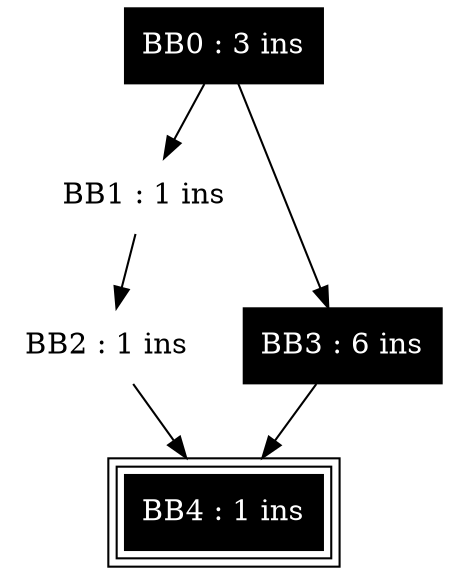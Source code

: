 digraph __cuda_sm20_sqrt_rn_f32 {
	BB0 [style=filled,fontcolor=gray100,shape=box,peripheries=1,color=gray0,label="BB0 : 3 ins"];
	BB1 [style=filled,fontcolor=gray0,shape=box,peripheries=1,color=gray100,label="BB1 : 1 ins"];
	BB2 [style=filled,fontcolor=gray0,shape=box,peripheries=1,color=gray100,label="BB2 : 1 ins"];
	BB3 [style=filled,fontcolor=gray100,shape=box,peripheries=1,color=gray0,label="BB3 : 6 ins"];
	BB4 [style=filled,fontcolor=gray100,shape=box,peripheries=3,color=gray0,label="BB4 : 1 ins"];
	BB0 -> BB3;
	BB0 -> BB1;
	BB1 -> BB2;
	BB2 -> BB4;
	BB3 -> BB4;
}
digraph _Z6kernelv {
	BB0 [style=filled,fontcolor=gray0,shape=box,peripheries=1,color=gray100,label="BB0 : 1 ins"];
	BB1 [style=filled,fontcolor=gray0,shape=box,peripheries=1,color=gray100,label="BB1 : 9 ins"];
	BB2 [style=filled,fontcolor=gray0,shape=box,peripheries=1,color=gray100,label="BB2 : 8 ins"];
	BB3 [style=filled,fontcolor=gray0,shape=box,peripheries=1,color=gray100,label="BB3 : 21 ins"];
	BB4 [style=filled,fontcolor=gray0,shape=box,peripheries=1,color=gray100,label="BB4 : 4 ins"];
	BB5 [style=filled,fontcolor=gray0,shape=box,peripheries=1,color=gray100,label="BB5 : 30 ins"];
	BB6 [style=filled,fontcolor=gray0,shape=box,peripheries=1,color=gray100,label="BB6 : 48 ins"];
	BB7 [style=filled,fontcolor=gray0,shape=box,peripheries=1,color=gray100,label="BB7 : 1 ins"];
	BB8 [style=filled,fontcolor=gray0,shape=box,peripheries=1,color=gray100,label="BB8 : 2 ins"];
	BB9 [style=filled,fontcolor=gray0,shape=box,peripheries=1,color=gray100,label="BB9 : 5 ins"];
	BB10 [style=filled,fontcolor=gray0,shape=box,peripheries=1,color=gray100,label="BB10 : 41 ins"];
	BB11 [style=filled,fontcolor=gray0,shape=box,peripheries=1,color=gray100,label="BB11 : 38 ins"];
	BB12 [style=filled,fontcolor=gray0,shape=box,peripheries=1,color=gray100,label="BB12 : 1 ins"];
	BB13 [style=filled,fontcolor=gray0,shape=box,peripheries=1,color=gray100,label="BB13 : 1 ins"];
	BB14 [style=filled,fontcolor=gray0,shape=box,peripheries=1,color=gray100,label="BB14 : 8 ins"];
	BB15 [style=filled,fontcolor=gray0,shape=box,peripheries=1,color=gray100,label="BB15 : 24 ins"];
	BB16 [style=filled,fontcolor=gray0,shape=box,peripheries=1,color=gray100,label="BB16 : 41 ins"];
	BB17 [style=filled,fontcolor=gray0,shape=box,peripheries=1,color=gray100,label="BB17 : 1 ins"];
	BB18 [style=filled,fontcolor=gray0,shape=box,peripheries=1,color=gray100,label="BB18 : 1 ins"];
	BB19 [style=filled,fontcolor=gray0,shape=box,peripheries=1,color=gray100,label="BB19 : 5 ins"];
	BB20 [style=filled,fontcolor=gray0,shape=box,peripheries=1,color=gray100,label="BB20 : 14 ins"];
	BB21 [style=filled,fontcolor=gray0,shape=box,peripheries=1,color=gray100,label="BB21 : 56 ins"];
	BB22 [style=filled,fontcolor=gray0,shape=box,peripheries=1,color=gray100,label="BB22 : 20 ins"];
	BB23 [style=filled,fontcolor=gray0,shape=box,peripheries=1,color=gray94,label="BB23 : 10 ins"];
	BB24 [style=filled,fontcolor=gray0,shape=box,peripheries=1,color=gray94,label="BB24 : 4 ins"];
	BB25 [style=filled,fontcolor=gray0,shape=box,peripheries=1,color=gray94,label="BB25 : 1 ins"];
	BB26 [style=filled,fontcolor=gray100,shape=box,peripheries=1,color=gray0,label="BB26 : 12 ins"];
	BB27 [style=filled,fontcolor=gray0,shape=box,peripheries=1,color=gray94,label="BB27 : 1 ins"];
	BB28 [style=filled,fontcolor=gray0,shape=box,peripheries=1,color=gray94,label="BB28 : 1 ins"];
	BB29 [style=filled,fontcolor=gray0,shape=box,peripheries=1,color=gray96,label="BB29 : 9 ins"];
	BB30 [style=filled,fontcolor=gray0,shape=box,peripheries=1,color=gray94,label="BB30 : 1 ins"];
	BB31 [style=filled,fontcolor=gray0,shape=box,peripheries=1,color=gray94,label="BB31 : 3 ins"];
	BB32 [style=filled,fontcolor=gray0,shape=box,peripheries=1,color=gray100,label="BB32 : 1 ins"];
	BB33 [style=filled,fontcolor=gray0,shape=box,peripheries=1,color=gray100,label="BB33 : 5 ins"];
	BB34 [style=filled,fontcolor=gray0,shape=box,peripheries=1,color=gray100,label="BB34 : 1 ins"];
	BB35 [style=filled,fontcolor=gray0,shape=box,peripheries=1,color=gray100,label="BB35 : 1 ins"];
	BB36 [style=filled,fontcolor=gray0,shape=box,peripheries=1,color=gray100,label="BB36 : 5 ins"];
	BB37 [style=filled,fontcolor=gray0,shape=box,peripheries=1,color=gray100,label="BB37 : 15 ins"];
	BB38 [style=filled,fontcolor=gray0,shape=box,peripheries=1,color=gray100,label="BB38 : 63 ins"];
	BB39 [style=filled,fontcolor=gray0,shape=box,peripheries=1,color=gray100,label="BB39 : 1 ins"];
	BB40 [style=filled,fontcolor=gray0,shape=box,peripheries=1,color=gray100,label="BB40 : 1 ins"];
	BB41 [style=filled,fontcolor=gray0,shape=box,peripheries=1,color=gray100,label="BB41 : 5 ins"];
	BB42 [style=filled,fontcolor=gray0,shape=box,peripheries=1,color=gray100,label="BB42 : 7 ins"];
	BB43 [style=filled,fontcolor=gray0,shape=box,peripheries=1,color=gray100,label="BB43 : 3 ins"];
	BB44 [style=filled,fontcolor=gray0,shape=box,peripheries=1,color=gray100,label="BB44 : 9 ins"];
	BB45 [style=filled,fontcolor=gray0,shape=box,peripheries=1,color=gray100,label="BB45 : 1 ins"];
	BB46 [style=filled,fontcolor=gray0,shape=box,peripheries=1,color=gray100,label="BB46 : 11 ins"];
	BB47 [style=filled,fontcolor=gray0,shape=box,peripheries=1,color=gray100,label="BB47 : 1 ins"];
	BB48 [style=filled,fontcolor=gray0,shape=box,peripheries=1,color=gray100,label="BB48 : 2 ins"];
	BB49 [style=filled,fontcolor=gray0,shape=box,peripheries=1,color=gray100,label="BB49 : 8 ins"];
	BB50 [style=filled,fontcolor=gray0,shape=box,peripheries=1,color=gray100,label="BB50 : 1 ins"];
	BB51 [style=filled,fontcolor=gray0,shape=box,peripheries=1,color=gray100,label="BB51 : 0 ins"];
	BB52 [style=filled,fontcolor=gray0,shape=box,peripheries=1,color=gray100,label="BB52 : 4 ins"];
	BB53 [style=filled,fontcolor=gray0,shape=box,peripheries=1,color=gray100,label="BB53 : 1 ins"];
	BB54 [style=filled,fontcolor=gray0,shape=box,peripheries=1,color=gray100,label="BB54 : 1 ins"];
	BB55 [style=filled,fontcolor=gray0,shape=box,peripheries=1,color=gray100,label="BB55 : 5 ins"];
	BB56 [style=filled,fontcolor=gray0,shape=box,peripheries=1,color=gray100,label="BB56 : 28 ins"];
	BB57 [style=filled,fontcolor=gray0,shape=box,peripheries=1,color=gray100,label="BB57 : 40 ins"];
	BB58 [style=filled,fontcolor=gray0,shape=box,peripheries=1,color=gray100,label="BB58 : 1 ins"];
	BB59 [style=filled,fontcolor=gray0,shape=box,peripheries=1,color=gray100,label="BB59 : 1 ins"];
	BB60 [style=filled,fontcolor=gray0,shape=box,peripheries=1,color=gray100,label="BB60 : 5 ins"];
	BB61 [style=filled,fontcolor=gray0,shape=box,peripheries=1,color=gray100,label="BB61 : 28 ins"];
	BB62 [style=filled,fontcolor=gray0,shape=box,peripheries=1,color=gray100,label="BB62 : 40 ins"];
	BB63 [style=filled,fontcolor=gray0,shape=box,peripheries=1,color=gray100,label="BB63 : 1 ins"];
	BB64 [style=filled,fontcolor=gray0,shape=box,peripheries=1,color=gray100,label="BB64 : 1 ins"];
	BB65 [style=filled,fontcolor=gray0,shape=box,peripheries=1,color=gray100,label="BB65 : 5 ins"];
	BB66 [style=filled,fontcolor=gray0,shape=box,peripheries=1,color=gray100,label="BB66 : 9 ins"];
	BB67 [style=filled,fontcolor=gray0,shape=box,peripheries=1,color=gray100,label="BB67 : 1 ins"];
	BB68 [style=filled,fontcolor=gray0,shape=box,peripheries=1,color=gray100,label="BB68 : 19 ins"];
	BB69 [style=filled,fontcolor=gray0,shape=box,peripheries=1,color=gray100,label="BB69 : 1 ins"];
	BB70 [style=filled,fontcolor=gray0,shape=box,peripheries=1,color=gray100,label="BB70 : 1 ins"];
	BB71 [style=filled,fontcolor=gray0,shape=box,peripheries=1,color=gray100,label="BB71 : 15 ins"];
	BB72 [style=filled,fontcolor=gray0,shape=box,peripheries=1,color=gray100,label="BB72 : 1 ins"];
	BB73 [style=filled,fontcolor=gray0,shape=box,peripheries=1,color=gray100,label="BB73 : 1 ins"];
	BB74 [style=filled,fontcolor=gray0,shape=box,peripheries=1,color=gray100,label="BB74 : 5 ins"];
	BB75 [style=filled,fontcolor=gray0,shape=box,peripheries=1,color=gray100,label="BB75 : 4 ins"];
	BB76 [style=filled,fontcolor=gray0,shape=box,peripheries=1,color=gray100,label="BB76 : 2 ins"];
	BB77 [style=filled,fontcolor=gray0,shape=box,peripheries=1,color=gray100,label="BB77 : 4 ins"];
	BB78 [style=filled,fontcolor=gray0,shape=box,peripheries=1,color=gray100,label="BB78 : 8 ins"];
	BB79 [style=filled,fontcolor=gray0,shape=box,peripheries=1,color=gray100,label="BB79 : 1 ins"];
	BB80 [style=filled,fontcolor=gray0,shape=box,peripheries=1,color=gray100,label="BB80 : 0 ins"];
	BB81 [style=filled,fontcolor=gray0,shape=box,peripheries=1,color=gray100,label="BB81 : 3 ins"];
	BB82 [style=filled,fontcolor=gray0,shape=box,peripheries=1,color=gray100,label="BB82 : 1 ins"];
	BB83 [style=filled,fontcolor=gray0,shape=box,peripheries=1,color=gray100,label="BB83 : 1 ins"];
	BB84 [style=filled,fontcolor=gray0,shape=box,peripheries=1,color=gray100,label="BB84 : 5 ins"];
	BB85 [style=filled,fontcolor=gray0,shape=box,peripheries=1,color=gray100,label="BB85 : 28 ins"];
	BB86 [style=filled,fontcolor=gray0,shape=box,peripheries=1,color=gray100,label="BB86 : 40 ins"];
	BB87 [style=filled,fontcolor=gray0,shape=box,peripheries=1,color=gray100,label="BB87 : 1 ins"];
	BB88 [style=filled,fontcolor=gray0,shape=box,peripheries=1,color=gray100,label="BB88 : 1 ins"];
	BB89 [style=filled,fontcolor=gray0,shape=box,peripheries=1,color=gray100,label="BB89 : 5 ins"];
	BB90 [style=filled,fontcolor=gray0,shape=box,peripheries=1,color=gray100,label="BB90 : 28 ins"];
	BB91 [style=filled,fontcolor=gray0,shape=box,peripheries=1,color=gray100,label="BB91 : 40 ins"];
	BB92 [style=filled,fontcolor=gray0,shape=box,peripheries=1,color=gray100,label="BB92 : 1 ins"];
	BB93 [style=filled,fontcolor=gray0,shape=box,peripheries=1,color=gray100,label="BB93 : 1 ins"];
	BB94 [style=filled,fontcolor=gray0,shape=box,peripheries=1,color=gray100,label="BB94 : 5 ins"];
	BB95 [style=filled,fontcolor=gray0,shape=box,peripheries=1,color=gray100,label="BB95 : 9 ins"];
	BB96 [style=filled,fontcolor=gray0,shape=box,peripheries=1,color=gray100,label="BB96 : 1 ins"];
	BB97 [style=filled,fontcolor=gray0,shape=box,peripheries=1,color=gray100,label="BB97 : 19 ins"];
	BB98 [style=filled,fontcolor=gray0,shape=box,peripheries=1,color=gray100,label="BB98 : 1 ins"];
	BB99 [style=filled,fontcolor=gray0,shape=box,peripheries=1,color=gray100,label="BB99 : 1 ins"];
	BB100 [style=filled,fontcolor=gray0,shape=box,peripheries=1,color=gray100,label="BB100 : 15 ins"];
	BB101 [style=filled,fontcolor=gray0,shape=box,peripheries=1,color=gray100,label="BB101 : 1 ins"];
	BB102 [style=filled,fontcolor=gray0,shape=box,peripheries=1,color=gray100,label="BB102 : 1 ins"];
	BB103 [style=filled,fontcolor=gray0,shape=box,peripheries=1,color=gray100,label="BB103 : 5 ins"];
	BB104 [style=filled,fontcolor=gray0,shape=box,peripheries=1,color=gray100,label="BB104 : 9 ins"];
	BB105 [style=filled,fontcolor=gray0,shape=box,peripheries=1,color=gray100,label="BB105 : 1 ins"];
	BB106 [style=filled,fontcolor=gray0,shape=box,peripheries=1,color=gray100,label="BB106 : 17 ins"];
	BB107 [style=filled,fontcolor=gray0,shape=box,peripheries=1,color=gray100,label="BB107 : 1 ins"];
	BB108 [style=filled,fontcolor=gray0,shape=box,peripheries=1,color=gray100,label="BB108 : 1 ins"];
	BB109 [style=filled,fontcolor=gray0,shape=box,peripheries=1,color=gray100,label="BB109 : 14 ins"];
	BB110 [style=filled,fontcolor=gray0,shape=box,peripheries=1,color=gray100,label="BB110 : 1 ins"];
	BB111 [style=filled,fontcolor=gray0,shape=box,peripheries=1,color=gray100,label="BB111 : 1 ins"];
	BB112 [style=filled,fontcolor=gray0,shape=box,peripheries=1,color=gray100,label="BB112 : 5 ins"];
	BB113 [style=filled,fontcolor=gray0,shape=box,peripheries=1,color=gray100,label="BB113 : 15 ins"];
	BB114 [style=filled,fontcolor=gray0,shape=box,peripheries=1,color=gray100,label="BB114 : 63 ins"];
	BB115 [style=filled,fontcolor=gray0,shape=box,peripheries=1,color=gray100,label="BB115 : 1 ins"];
	BB116 [style=filled,fontcolor=gray0,shape=box,peripheries=1,color=gray100,label="BB116 : 1 ins"];
	BB117 [style=filled,fontcolor=gray0,shape=box,peripheries=1,color=gray100,label="BB117 : 5 ins"];
	BB118 [style=filled,fontcolor=gray0,shape=box,peripheries=1,color=gray100,label="BB118 : 7 ins"];
	BB119 [style=filled,fontcolor=gray0,shape=box,peripheries=1,color=gray100,label="BB119 : 3 ins"];
	BB120 [style=filled,fontcolor=gray0,shape=box,peripheries=1,color=gray100,label="BB120 : 9 ins"];
	BB121 [style=filled,fontcolor=gray0,shape=box,peripheries=1,color=gray100,label="BB121 : 1 ins"];
	BB122 [style=filled,fontcolor=gray0,shape=box,peripheries=1,color=gray100,label="BB122 : 11 ins"];
	BB123 [style=filled,fontcolor=gray0,shape=box,peripheries=1,color=gray100,label="BB123 : 1 ins"];
	BB124 [style=filled,fontcolor=gray0,shape=box,peripheries=1,color=gray100,label="BB124 : 2 ins"];
	BB125 [style=filled,fontcolor=gray0,shape=box,peripheries=1,color=gray100,label="BB125 : 8 ins"];
	BB126 [style=filled,fontcolor=gray0,shape=box,peripheries=1,color=gray100,label="BB126 : 1 ins"];
	BB127 [style=filled,fontcolor=gray0,shape=box,peripheries=1,color=gray100,label="BB127 : 0 ins"];
	BB128 [style=filled,fontcolor=gray0,shape=box,peripheries=1,color=gray100,label="BB128 : 4 ins"];
	BB129 [style=filled,fontcolor=gray0,shape=box,peripheries=1,color=gray100,label="BB129 : 1 ins"];
	BB130 [style=filled,fontcolor=gray0,shape=box,peripheries=1,color=gray100,label="BB130 : 1 ins"];
	BB131 [style=filled,fontcolor=gray0,shape=box,peripheries=1,color=gray100,label="BB131 : 5 ins"];
	BB132 [style=filled,fontcolor=gray0,shape=box,peripheries=1,color=gray100,label="BB132 : 28 ins"];
	BB133 [style=filled,fontcolor=gray0,shape=box,peripheries=1,color=gray100,label="BB133 : 40 ins"];
	BB134 [style=filled,fontcolor=gray0,shape=box,peripheries=1,color=gray100,label="BB134 : 1 ins"];
	BB135 [style=filled,fontcolor=gray0,shape=box,peripheries=1,color=gray100,label="BB135 : 1 ins"];
	BB136 [style=filled,fontcolor=gray0,shape=box,peripheries=1,color=gray100,label="BB136 : 5 ins"];
	BB137 [style=filled,fontcolor=gray0,shape=box,peripheries=1,color=gray100,label="BB137 : 28 ins"];
	BB138 [style=filled,fontcolor=gray0,shape=box,peripheries=1,color=gray100,label="BB138 : 40 ins"];
	BB139 [style=filled,fontcolor=gray0,shape=box,peripheries=1,color=gray100,label="BB139 : 1 ins"];
	BB140 [style=filled,fontcolor=gray0,shape=box,peripheries=1,color=gray100,label="BB140 : 1 ins"];
	BB141 [style=filled,fontcolor=gray0,shape=box,peripheries=1,color=gray100,label="BB141 : 5 ins"];
	BB142 [style=filled,fontcolor=gray0,shape=box,peripheries=1,color=gray100,label="BB142 : 9 ins"];
	BB143 [style=filled,fontcolor=gray0,shape=box,peripheries=1,color=gray100,label="BB143 : 1 ins"];
	BB144 [style=filled,fontcolor=gray0,shape=box,peripheries=1,color=gray100,label="BB144 : 19 ins"];
	BB145 [style=filled,fontcolor=gray0,shape=box,peripheries=1,color=gray100,label="BB145 : 1 ins"];
	BB146 [style=filled,fontcolor=gray0,shape=box,peripheries=1,color=gray100,label="BB146 : 1 ins"];
	BB147 [style=filled,fontcolor=gray0,shape=box,peripheries=1,color=gray100,label="BB147 : 15 ins"];
	BB148 [style=filled,fontcolor=gray0,shape=box,peripheries=1,color=gray100,label="BB148 : 1 ins"];
	BB149 [style=filled,fontcolor=gray0,shape=box,peripheries=1,color=gray100,label="BB149 : 4 ins"];
	BB150 [style=filled,fontcolor=gray0,shape=box,peripheries=1,color=gray100,label="BB150 : 2 ins"];
	BB151 [style=filled,fontcolor=gray0,shape=box,peripheries=1,color=gray100,label="BB151 : 2 ins"];
	BB152 [style=filled,fontcolor=gray0,shape=box,peripheries=1,color=gray100,label="BB152 : 4 ins"];
	BB153 [style=filled,fontcolor=gray0,shape=box,peripheries=1,color=gray100,label="BB153 : 8 ins"];
	BB154 [style=filled,fontcolor=gray0,shape=box,peripheries=1,color=gray100,label="BB154 : 1 ins"];
	BB155 [style=filled,fontcolor=gray0,shape=box,peripheries=1,color=gray100,label="BB155 : 0 ins"];
	BB156 [style=filled,fontcolor=gray0,shape=box,peripheries=1,color=gray100,label="BB156 : 3 ins"];
	BB157 [style=filled,fontcolor=gray0,shape=box,peripheries=1,color=gray100,label="BB157 : 1 ins"];
	BB158 [style=filled,fontcolor=gray0,shape=box,peripheries=1,color=gray100,label="BB158 : 1 ins"];
	BB159 [style=filled,fontcolor=gray0,shape=box,peripheries=1,color=gray100,label="BB159 : 5 ins"];
	BB160 [style=filled,fontcolor=gray0,shape=box,peripheries=1,color=gray100,label="BB160 : 28 ins"];
	BB161 [style=filled,fontcolor=gray0,shape=box,peripheries=1,color=gray100,label="BB161 : 40 ins"];
	BB162 [style=filled,fontcolor=gray0,shape=box,peripheries=1,color=gray100,label="BB162 : 1 ins"];
	BB163 [style=filled,fontcolor=gray0,shape=box,peripheries=1,color=gray100,label="BB163 : 1 ins"];
	BB164 [style=filled,fontcolor=gray0,shape=box,peripheries=1,color=gray100,label="BB164 : 5 ins"];
	BB165 [style=filled,fontcolor=gray0,shape=box,peripheries=1,color=gray100,label="BB165 : 28 ins"];
	BB166 [style=filled,fontcolor=gray0,shape=box,peripheries=1,color=gray100,label="BB166 : 40 ins"];
	BB167 [style=filled,fontcolor=gray0,shape=box,peripheries=1,color=gray100,label="BB167 : 1 ins"];
	BB168 [style=filled,fontcolor=gray0,shape=box,peripheries=1,color=gray100,label="BB168 : 1 ins"];
	BB169 [style=filled,fontcolor=gray0,shape=box,peripheries=1,color=gray100,label="BB169 : 5 ins"];
	BB170 [style=filled,fontcolor=gray0,shape=box,peripheries=1,color=gray100,label="BB170 : 9 ins"];
	BB171 [style=filled,fontcolor=gray0,shape=box,peripheries=1,color=gray100,label="BB171 : 1 ins"];
	BB172 [style=filled,fontcolor=gray0,shape=box,peripheries=1,color=gray100,label="BB172 : 19 ins"];
	BB173 [style=filled,fontcolor=gray0,shape=box,peripheries=1,color=gray100,label="BB173 : 1 ins"];
	BB174 [style=filled,fontcolor=gray0,shape=box,peripheries=1,color=gray100,label="BB174 : 1 ins"];
	BB175 [style=filled,fontcolor=gray0,shape=box,peripheries=1,color=gray100,label="BB175 : 15 ins"];
	BB176 [style=filled,fontcolor=gray0,shape=box,peripheries=1,color=gray100,label="BB176 : 1 ins"];
	BB177 [style=filled,fontcolor=gray0,shape=box,peripheries=1,color=gray100,label="BB177 : 1 ins"];
	BB178 [style=filled,fontcolor=gray0,shape=box,peripheries=1,color=gray100,label="BB178 : 5 ins"];
	BB179 [style=filled,fontcolor=gray0,shape=box,peripheries=1,color=gray100,label="BB179 : 8 ins"];
	BB180 [style=filled,fontcolor=gray0,shape=box,peripheries=1,color=gray100,label="BB180 : 7 ins"];
	BB181 [style=filled,fontcolor=gray0,shape=box,peripheries=1,color=gray100,label="BB181 : 1 ins"];
	BB182 [style=filled,fontcolor=gray0,shape=box,peripheries=1,color=gray100,label="BB182 : 3 ins"];
	BB183 [style=filled,fontcolor=gray0,shape=box,peripheries=1,color=gray100,label="BB183 : 1 ins"];
	BB184 [style=filled,fontcolor=gray0,shape=box,peripheries=1,color=gray100,label="BB184 : 8 ins"];
	BB185 [style=filled,fontcolor=gray0,shape=box,peripheries=1,color=gray100,label="BB185 : 1 ins"];
	BB186 [style=filled,fontcolor=gray0,shape=box,peripheries=1,color=gray100,label="BB186 : 1 ins"];
	BB187 [style=filled,fontcolor=gray0,shape=box,peripheries=1,color=gray100,label="BB187 : 5 ins"];
	BB188 [style=filled,fontcolor=gray0,shape=box,peripheries=1,color=gray100,label="BB188 : 14 ins"];
	BB189 [style=filled,fontcolor=gray0,shape=box,peripheries=1,color=gray100,label="BB189 : 1 ins"];
	BB190 [style=filled,fontcolor=gray0,shape=box,peripheries=1,color=gray100,label="BB190 : 13 ins"];
	BB191 [style=filled,fontcolor=gray0,shape=box,peripheries=1,color=gray100,label="BB191 : 1 ins"];
	BB192 [style=filled,fontcolor=gray0,shape=box,peripheries=1,color=gray100,label="BB192 : 1 ins"];
	BB193 [style=filled,fontcolor=gray0,shape=box,peripheries=1,color=gray100,label="BB193 : 10 ins"];
	BB194 [style=filled,fontcolor=gray0,shape=box,peripheries=1,color=gray100,label="BB194 : 1 ins"];
	BB195 [style=filled,fontcolor=gray0,shape=box,peripheries=1,color=gray100,label="BB195 : 1 ins"];
	BB196 [style=filled,fontcolor=gray0,shape=box,peripheries=1,color=gray100,label="BB196 : 5 ins"];
	BB197 [style=filled,fontcolor=gray0,shape=box,peripheries=1,color=gray100,label="BB197 : 8 ins"];
	BB198 [style=filled,fontcolor=gray0,shape=box,peripheries=1,color=gray100,label="BB198 : 8 ins"];
	BB199 [style=filled,fontcolor=gray0,shape=box,peripheries=1,color=gray100,label="BB199 : 2 ins"];
	BB200 [style=filled,fontcolor=gray0,shape=box,peripheries=1,color=gray100,label="BB200 : 1 ins"];
	BB201 [style=filled,fontcolor=gray0,shape=box,peripheries=1,color=gray100,label="BB201 : 14 ins"];
	BB202 [style=filled,fontcolor=gray0,shape=box,peripheries=1,color=gray100,label="BB202 : 2 ins"];
	BB203 [style=filled,fontcolor=gray0,shape=box,peripheries=1,color=gray100,label="BB203 : 8 ins"];
	BB204 [style=filled,fontcolor=gray0,shape=box,peripheries=1,color=gray100,label="BB204 : 7 ins"];
	BB205 [style=filled,fontcolor=gray0,shape=box,peripheries=1,color=gray100,label="BB205 : 1 ins"];
	BB206 [style=filled,fontcolor=gray0,shape=box,peripheries=1,color=gray100,label="BB206 : 2 ins"];
	BB207 [style=filled,fontcolor=gray0,shape=box,peripheries=1,color=gray100,label="BB207 : 5 ins"];
	BB208 [style=filled,fontcolor=gray0,shape=box,peripheries=1,color=gray100,label="BB208 : 4 ins"];
	BB209 [style=filled,fontcolor=gray0,shape=box,peripheries=1,color=gray100,label="BB209 : 5 ins"];
	BB210 [style=filled,fontcolor=gray0,shape=box,peripheries=1,color=gray100,label="BB210 : 2 ins"];
	BB211 [style=filled,fontcolor=gray0,shape=box,peripheries=1,color=gray100,label="BB211 : 1 ins"];
	BB212 [style=filled,fontcolor=gray0,shape=box,peripheries=1,color=gray100,label="BB212 : 27 ins"];
	BB213 [style=filled,fontcolor=gray0,shape=box,peripheries=1,color=gray100,label="BB213 : 2 ins"];
	BB214 [style=filled,fontcolor=gray0,shape=box,peripheries=1,color=gray100,label="BB214 : 9 ins"];
	BB215 [style=filled,fontcolor=gray0,shape=box,peripheries=1,color=gray100,label="BB215 : 6 ins"];
	BB216 [style=filled,fontcolor=gray0,shape=box,peripheries=1,color=gray100,label="BB216 : 1 ins"];
	BB217 [style=filled,fontcolor=gray0,shape=box,peripheries=1,color=gray100,label="BB217 : 1 ins"];
	BB218 [style=filled,fontcolor=gray0,shape=box,peripheries=1,color=gray100,label="BB218 : 4 ins"];
	BB219 [style=filled,fontcolor=gray0,shape=box,peripheries=1,color=gray100,label="BB219 : 2 ins"];
	BB220 [style=filled,fontcolor=gray0,shape=box,peripheries=1,color=gray100,label="BB220 : 9 ins"];
	BB221 [style=filled,fontcolor=gray0,shape=box,peripheries=1,color=gray100,label="BB221 : 2 ins"];
	BB222 [style=filled,fontcolor=gray0,shape=box,peripheries=1,color=gray100,label="BB222 : 1 ins"];
	BB223 [style=filled,fontcolor=gray0,shape=box,peripheries=1,color=gray100,label="BB223 : 12 ins"];
	BB224 [style=filled,fontcolor=gray0,shape=box,peripheries=1,color=gray100,label="BB224 : 2 ins"];
	BB225 [style=filled,fontcolor=gray0,shape=box,peripheries=1,color=gray100,label="BB225 : 6 ins"];
	BB226 [style=filled,fontcolor=gray0,shape=box,peripheries=1,color=gray100,label="BB226 : 2 ins"];
	BB227 [style=filled,fontcolor=gray0,shape=box,peripheries=1,color=gray100,label="BB227 : 9 ins"];
	BB228 [style=filled,fontcolor=gray0,shape=box,peripheries=1,color=gray100,label="BB228 : 2 ins"];
	BB229 [style=filled,fontcolor=gray0,shape=box,peripheries=1,color=gray100,label="BB229 : 1 ins"];
	BB230 [style=filled,fontcolor=gray0,shape=box,peripheries=1,color=gray100,label="BB230 : 12 ins"];
	BB231 [style=filled,fontcolor=gray0,shape=box,peripheries=1,color=gray100,label="BB231 : 2 ins"];
	BB232 [style=filled,fontcolor=gray0,shape=box,peripheries=1,color=gray100,label="BB232 : 6 ins"];
	BB233 [style=filled,fontcolor=gray0,shape=box,peripheries=1,color=gray100,label="BB233 : 2 ins"];
	BB234 [style=filled,fontcolor=gray0,shape=box,peripheries=1,color=gray100,label="BB234 : 1 ins"];
	BB235 [style=filled,fontcolor=gray0,shape=box,peripheries=1,color=gray100,label="BB235 : 3 ins"];
	BB236 [style=filled,fontcolor=gray0,shape=box,peripheries=1,color=gray100,label="BB236 : 6 ins"];
	BB237 [style=filled,fontcolor=gray0,shape=box,peripheries=1,color=gray100,label="BB237 : 1 ins"];
	BB238 [style=filled,fontcolor=gray0,shape=box,peripheries=1,color=gray100,label="BB238 : 4 ins"];
	BB239 [style=filled,fontcolor=gray0,shape=box,peripheries=1,color=gray100,label="BB239 : 1 ins"];
	BB240 [style=filled,fontcolor=gray0,shape=box,peripheries=1,color=gray100,label="BB240 : 1 ins"];
	BB241 [style=filled,fontcolor=gray0,shape=box,peripheries=1,color=gray100,label="BB241 : 1 ins"];
	BB242 [style=filled,fontcolor=gray0,shape=box,peripheries=1,color=gray100,label="BB242 : 3 ins"];
	BB243 [style=filled,fontcolor=gray0,shape=box,peripheries=1,color=gray100,label="BB243 : 1 ins"];
	BB244 [style=filled,fontcolor=gray0,shape=box,peripheries=1,color=gray100,label="BB244 : 3 ins"];
	BB245 [style=filled,fontcolor=gray0,shape=box,peripheries=1,color=gray100,label="BB245 : 1 ins"];
	BB246 [style=filled,fontcolor=gray0,shape=box,peripheries=1,color=gray100,label="BB246 : 5 ins"];
	BB247 [style=filled,fontcolor=gray0,shape=box,peripheries=1,color=gray100,label="BB247 : 10 ins"];
	BB248 [style=filled,fontcolor=gray0,shape=box,peripheries=1,color=gray100,label="BB248 : 1 ins"];
	BB249 [style=filled,fontcolor=gray0,shape=box,peripheries=1,color=gray100,label="BB249 : 11 ins"];
	BB250 [style=filled,fontcolor=gray0,shape=box,peripheries=1,color=gray100,label="BB250 : 1 ins"];
	BB251 [style=filled,fontcolor=gray0,shape=box,peripheries=1,color=gray100,label="BB251 : 1 ins"];
	BB252 [style=filled,fontcolor=gray0,shape=box,peripheries=1,color=gray100,label="BB252 : 8 ins"];
	BB253 [style=filled,fontcolor=gray0,shape=box,peripheries=1,color=gray100,label="BB253 : 1 ins"];
	BB254 [style=filled,fontcolor=gray0,shape=box,peripheries=1,color=gray100,label="BB254 : 1 ins"];
	BB255 [style=filled,fontcolor=gray0,shape=box,peripheries=1,color=gray100,label="BB255 : 5 ins"];
	BB256 [style=filled,fontcolor=gray0,shape=box,peripheries=1,color=gray100,label="BB256 : 10 ins"];
	BB257 [style=filled,fontcolor=gray0,shape=box,peripheries=1,color=gray100,label="BB257 : 7 ins"];
	BB258 [style=filled,fontcolor=gray0,shape=box,peripheries=1,color=gray100,label="BB258 : 1 ins"];
	BB259 [style=filled,fontcolor=gray0,shape=box,peripheries=1,color=gray100,label="BB259 : 10 ins"];
	BB260 [style=filled,fontcolor=gray0,shape=box,peripheries=1,color=gray100,label="BB260 : 1 ins"];
	BB261 [style=filled,fontcolor=gray0,shape=box,peripheries=1,color=gray100,label="BB261 : 1 ins"];
	BB262 [style=filled,fontcolor=gray0,shape=box,peripheries=1,color=gray100,label="BB262 : 5 ins"];
	BB263 [style=filled,fontcolor=gray0,shape=box,peripheries=1,color=gray100,label="BB263 : 5 ins"];
	BB264 [style=filled,fontcolor=gray0,shape=box,peripheries=1,color=gray100,label="BB264 : 6 ins"];
	BB265 [style=filled,fontcolor=gray0,shape=box,peripheries=1,color=gray100,label="BB265 : 1 ins"];
	BB266 [style=filled,fontcolor=gray0,shape=box,peripheries=1,color=gray100,label="BB266 : 8 ins"];
	BB267 [style=filled,fontcolor=gray0,shape=box,peripheries=1,color=gray100,label="BB267 : 1 ins"];
	BB268 [style=filled,fontcolor=gray0,shape=box,peripheries=1,color=gray100,label="BB268 : 1 ins"];
	BB269 [style=filled,fontcolor=gray0,shape=box,peripheries=1,color=gray100,label="BB269 : 11 ins"];
	BB270 [style=filled,fontcolor=gray0,shape=box,peripheries=1,color=gray100,label="BB270 : 25 ins"];
	BB271 [style=filled,fontcolor=gray0,shape=box,peripheries=1,color=gray100,label="BB271 : 5 ins"];
	BB272 [style=filled,fontcolor=gray0,shape=box,peripheries=1,color=gray100,label="BB272 : 14 ins"];
	BB273 [style=filled,fontcolor=gray0,shape=box,peripheries=1,color=gray100,label="BB273 : 1 ins"];
	BB274 [style=filled,fontcolor=gray0,shape=box,peripheries=1,color=gray100,label="BB274 : 17 ins"];
	BB275 [style=filled,fontcolor=gray0,shape=box,peripheries=1,color=gray100,label="BB275 : 1 ins"];
	BB276 [style=filled,fontcolor=gray0,shape=box,peripheries=1,color=gray100,label="BB276 : 1 ins"];
	BB277 [style=filled,fontcolor=gray0,shape=box,peripheries=1,color=gray100,label="BB277 : 8 ins"];
	BB278 [style=filled,fontcolor=gray0,shape=box,peripheries=1,color=gray100,label="BB278 : 1 ins"];
	BB279 [style=filled,fontcolor=gray0,shape=box,peripheries=1,color=gray100,label="BB279 : 1 ins"];
	BB280 [style=filled,fontcolor=gray0,shape=box,peripheries=1,color=gray100,label="BB280 : 5 ins"];
	BB281 [style=filled,fontcolor=gray0,shape=box,peripheries=1,color=gray100,label="BB281 : 22 ins"];
	BB282 [style=filled,fontcolor=gray0,shape=box,peripheries=1,color=gray100,label="BB282 : 46 ins"];
	BB283 [style=filled,fontcolor=gray0,shape=box,peripheries=1,color=gray100,label="BB283 : 16 ins"];
	BB284 [style=filled,fontcolor=gray0,shape=box,peripheries=1,color=gray98,label="BB284 : 7 ins"];
	BB285 [style=filled,fontcolor=gray0,shape=box,peripheries=1,color=gray98,label="BB285 : 4 ins"];
	BB286 [style=filled,fontcolor=gray0,shape=box,peripheries=1,color=gray98,label="BB286 : 1 ins"];
	BB287 [style=filled,fontcolor=gray0,shape=box,peripheries=1,color=gray96,label="BB287 : 13 ins"];
	BB288 [style=filled,fontcolor=gray0,shape=box,peripheries=1,color=gray98,label="BB288 : 1 ins"];
	BB289 [style=filled,fontcolor=gray0,shape=box,peripheries=1,color=gray98,label="BB289 : 1 ins"];
	BB290 [style=filled,fontcolor=gray0,shape=box,peripheries=1,color=gray96,label="BB290 : 7 ins"];
	BB291 [style=filled,fontcolor=gray0,shape=box,peripheries=1,color=gray98,label="BB291 : 1 ins"];
	BB292 [style=filled,fontcolor=gray0,shape=box,peripheries=1,color=gray98,label="BB292 : 3 ins"];
	BB293 [style=filled,fontcolor=gray0,shape=box,peripheries=1,color=gray100,label="BB293 : 1 ins"];
	BB294 [style=filled,fontcolor=gray0,shape=box,peripheries=1,color=gray100,label="BB294 : 9 ins"];
	BB295 [style=filled,fontcolor=gray0,shape=box,peripheries=1,color=gray100,label="BB295 : 1 ins"];
	BB296 [style=filled,fontcolor=gray0,shape=box,peripheries=1,color=gray100,label="BB296 : 1 ins"];
	BB297 [style=filled,fontcolor=gray0,shape=box,peripheries=1,color=gray100,label="BB297 : 5 ins"];
	BB298 [style=filled,fontcolor=gray0,shape=box,peripheries=1,color=gray100,label="BB298 : 9 ins"];
	BB299 [style=filled,fontcolor=gray0,shape=box,peripheries=1,color=gray100,label="BB299 : 6 ins"];
	BB300 [style=filled,fontcolor=gray0,shape=box,peripheries=1,color=gray100,label="BB300 : 2 ins"];
	BB301 [style=filled,fontcolor=gray0,shape=box,peripheries=1,color=gray100,label="BB301 : 1 ins"];
	BB302 [style=filled,fontcolor=gray0,shape=box,peripheries=1,color=gray100,label="BB302 : 27 ins"];
	BB303 [style=filled,fontcolor=gray0,shape=box,peripheries=1,color=gray100,label="BB303 : 2 ins"];
	BB304 [style=filled,fontcolor=gray0,shape=box,peripheries=1,color=gray100,label="BB304 : 11 ins"];
	BB305 [style=filled,fontcolor=gray0,shape=box,peripheries=1,color=gray100,label="BB305 : 10 ins"];
	BB306 [style=filled,fontcolor=gray0,shape=box,peripheries=1,color=gray100,label="BB306 : 1 ins"];
	BB307 [style=filled,fontcolor=gray0,shape=box,peripheries=1,color=gray100,label="BB307 : 1 ins"];
	BB308 [style=filled,fontcolor=gray0,shape=box,peripheries=1,color=gray100,label="BB308 : 3 ins"];
	BB309 [style=filled,fontcolor=gray0,shape=box,peripheries=1,color=gray100,label="BB309 : 13 ins"];
	BB310 [style=filled,fontcolor=gray0,shape=box,peripheries=1,color=gray100,label="BB310 : 10 ins"];
	BB311 [style=filled,fontcolor=gray0,shape=box,peripheries=1,color=gray100,label="BB311 : 76 ins"];
	BB312 [style=filled,fontcolor=gray0,shape=box,peripheries=1,color=gray100,label="BB312 : 1 ins"];
	BB313 [style=filled,fontcolor=gray0,shape=box,peripheries=1,color=gray100,label="BB313 : 2 ins"];
	BB314 [style=filled,fontcolor=gray0,shape=box,peripheries=3,color=gray100,label="BB314 : 7 ins"];
	BB315 [style=filled,fontcolor=gray0,shape=box,peripheries=3,color=gray100,label="BB315 : 23 ins"];
	BB316 [style=filled,fontcolor=gray0,shape=box,peripheries=1,color=gray100,label="BB316 : 29 ins"];
	BB317 [style=filled,fontcolor=gray0,shape=box,peripheries=1,color=gray100,label="BB317 : 3 ins"];
	BB318 [style=filled,fontcolor=gray0,shape=box,peripheries=1,color=gray100,label="BB318 : 45 ins"];
	BB319 [style=filled,fontcolor=gray0,shape=box,peripheries=3,color=gray100,label="BB319 : 1 ins"];
	BB0 -> BB1;
	BB1 -> BB7;
	BB1 -> BB2;
	BB2 -> BB4;
	BB2 -> BB3;
	BB3 -> BB4;
	BB4 -> BB7;
	BB4 -> BB5;
	BB5 -> BB6;
	BB6 -> BB6;
	BB6 -> BB7;
	BB7 -> BB8;
	BB8 -> BB314;
	BB8 -> BB9;
	BB9 -> BB12;
	BB9 -> BB10;
	BB10 -> BB11;
	BB11 -> BB11;
	BB11 -> BB12;
	BB12 -> BB13;
	BB13 -> BB14;
	BB14 -> BB17;
	BB14 -> BB15;
	BB15 -> BB16;
	BB16 -> BB16;
	BB16 -> BB17;
	BB17 -> BB18;
	BB18 -> BB19;
	BB19 -> BB34;
	BB19 -> BB20;
	BB20 -> BB21;
	BB21 -> BB32;
	BB21 -> BB22;
	BB22 -> BB23;
	BB23 -> BB30;
	BB23 -> BB24;
	BB24 -> BB27;
	BB24 -> BB25;
	BB25 -> BB26;
	BB26 -> BB26;
	BB26 -> BB27;
	BB27 -> BB28;
	BB28 -> BB30;
	BB28 -> BB29;
	BB29 -> BB29;
	BB29 -> BB30;
	BB30 -> BB31;
	BB31 -> BB23;
	BB31 -> BB32;
	BB32 -> BB33;
	BB33 -> BB21;
	BB33 -> BB34;
	BB34 -> BB35;
	BB35 -> BB36;
	BB36 -> BB39;
	BB36 -> BB37;
	BB37 -> BB38;
	BB38 -> BB38;
	BB38 -> BB39;
	BB39 -> BB40;
	BB40 -> BB41;
	BB41 -> BB53;
	BB41 -> BB42;
	BB42 -> BB43;
	BB43 -> BB52;
	BB43 -> BB44;
	BB44 -> BB47;
	BB44 -> BB45;
	BB45 -> BB46;
	BB46 -> BB46;
	BB46 -> BB47;
	BB47 -> BB48;
	BB48 -> BB50;
	BB48 -> BB49;
	BB49 -> BB49;
	BB49 -> BB50;
	BB50 -> BB52;
	BB51 -> BB52;
	BB52 -> BB43;
	BB52 -> BB53;
	BB53 -> BB54;
	BB54 -> BB55;
	BB55 -> BB58;
	BB55 -> BB56;
	BB56 -> BB57;
	BB57 -> BB57;
	BB57 -> BB58;
	BB58 -> BB59;
	BB59 -> BB60;
	BB60 -> BB63;
	BB60 -> BB61;
	BB61 -> BB62;
	BB62 -> BB62;
	BB62 -> BB63;
	BB63 -> BB64;
	BB64 -> BB65;
	BB65 -> BB72;
	BB65 -> BB66;
	BB66 -> BB69;
	BB66 -> BB67;
	BB67 -> BB68;
	BB68 -> BB68;
	BB68 -> BB69;
	BB69 -> BB70;
	BB70 -> BB72;
	BB70 -> BB71;
	BB71 -> BB71;
	BB71 -> BB72;
	BB72 -> BB73;
	BB73 -> BB74;
	BB74 -> BB82;
	BB74 -> BB75;
	BB75 -> BB76;
	BB76 -> BB81;
	BB76 -> BB77;
	BB77 -> BB78;
	BB78 -> BB78;
	BB78 -> BB79;
	BB79 -> BB81;
	BB80 -> BB81;
	BB81 -> BB76;
	BB81 -> BB82;
	BB82 -> BB83;
	BB83 -> BB84;
	BB84 -> BB87;
	BB84 -> BB85;
	BB85 -> BB86;
	BB86 -> BB86;
	BB86 -> BB87;
	BB87 -> BB88;
	BB88 -> BB89;
	BB89 -> BB92;
	BB89 -> BB90;
	BB90 -> BB91;
	BB91 -> BB91;
	BB91 -> BB92;
	BB92 -> BB93;
	BB93 -> BB94;
	BB94 -> BB101;
	BB94 -> BB95;
	BB95 -> BB98;
	BB95 -> BB96;
	BB96 -> BB97;
	BB97 -> BB97;
	BB97 -> BB98;
	BB98 -> BB99;
	BB99 -> BB101;
	BB99 -> BB100;
	BB100 -> BB100;
	BB100 -> BB101;
	BB101 -> BB102;
	BB102 -> BB103;
	BB103 -> BB110;
	BB103 -> BB104;
	BB104 -> BB107;
	BB104 -> BB105;
	BB105 -> BB106;
	BB106 -> BB106;
	BB106 -> BB107;
	BB107 -> BB108;
	BB108 -> BB110;
	BB108 -> BB109;
	BB109 -> BB109;
	BB109 -> BB110;
	BB110 -> BB111;
	BB111 -> BB112;
	BB112 -> BB115;
	BB112 -> BB113;
	BB113 -> BB114;
	BB114 -> BB114;
	BB114 -> BB115;
	BB115 -> BB116;
	BB116 -> BB117;
	BB117 -> BB129;
	BB117 -> BB118;
	BB118 -> BB119;
	BB119 -> BB128;
	BB119 -> BB120;
	BB120 -> BB123;
	BB120 -> BB121;
	BB121 -> BB122;
	BB122 -> BB122;
	BB122 -> BB123;
	BB123 -> BB124;
	BB124 -> BB126;
	BB124 -> BB125;
	BB125 -> BB125;
	BB125 -> BB126;
	BB126 -> BB128;
	BB127 -> BB128;
	BB128 -> BB119;
	BB128 -> BB129;
	BB129 -> BB130;
	BB130 -> BB131;
	BB131 -> BB134;
	BB131 -> BB132;
	BB132 -> BB133;
	BB133 -> BB133;
	BB133 -> BB134;
	BB134 -> BB135;
	BB135 -> BB136;
	BB136 -> BB139;
	BB136 -> BB137;
	BB137 -> BB138;
	BB138 -> BB138;
	BB138 -> BB139;
	BB139 -> BB140;
	BB140 -> BB141;
	BB141 -> BB148;
	BB141 -> BB142;
	BB142 -> BB145;
	BB142 -> BB143;
	BB143 -> BB144;
	BB144 -> BB144;
	BB144 -> BB145;
	BB145 -> BB146;
	BB146 -> BB148;
	BB146 -> BB147;
	BB147 -> BB147;
	BB147 -> BB148;
	BB148 -> BB149;
	BB149 -> BB157;
	BB149 -> BB150;
	BB150 -> BB151;
	BB151 -> BB156;
	BB151 -> BB152;
	BB152 -> BB153;
	BB153 -> BB153;
	BB153 -> BB154;
	BB154 -> BB156;
	BB155 -> BB156;
	BB156 -> BB151;
	BB156 -> BB157;
	BB157 -> BB158;
	BB158 -> BB159;
	BB159 -> BB162;
	BB159 -> BB160;
	BB160 -> BB161;
	BB161 -> BB161;
	BB161 -> BB162;
	BB162 -> BB163;
	BB163 -> BB164;
	BB164 -> BB167;
	BB164 -> BB165;
	BB165 -> BB166;
	BB166 -> BB166;
	BB166 -> BB167;
	BB167 -> BB168;
	BB168 -> BB169;
	BB169 -> BB176;
	BB169 -> BB170;
	BB170 -> BB173;
	BB170 -> BB171;
	BB171 -> BB172;
	BB172 -> BB172;
	BB172 -> BB173;
	BB173 -> BB174;
	BB174 -> BB176;
	BB174 -> BB175;
	BB175 -> BB175;
	BB175 -> BB176;
	BB176 -> BB177;
	BB177 -> BB178;
	BB178 -> BB185;
	BB178 -> BB179;
	BB179 -> BB180;
	BB180 -> BB181;
	BB181 -> BB182;
	BB182 -> BB183;
	BB183 -> BB184;
	BB184 -> BB180;
	BB184 -> BB185;
	BB185 -> BB186;
	BB186 -> BB187;
	BB187 -> BB194;
	BB187 -> BB188;
	BB188 -> BB191;
	BB188 -> BB189;
	BB189 -> BB190;
	BB190 -> BB190;
	BB190 -> BB191;
	BB191 -> BB192;
	BB192 -> BB194;
	BB192 -> BB193;
	BB193 -> BB193;
	BB193 -> BB194;
	BB194 -> BB195;
	BB195 -> BB196;
	BB196 -> BB205;
	BB196 -> BB197;
	BB197 -> BB198;
	BB198 -> BB204;
	BB198 -> BB199;
	BB199 -> BB202;
	BB199 -> BB200;
	BB200 -> BB201;
	BB201 -> BB201;
	BB201 -> BB202;
	BB202 -> BB204;
	BB202 -> BB203;
	BB203 -> BB203;
	BB203 -> BB204;
	BB204 -> BB198;
	BB204 -> BB205;
	BB205 -> BB206;
	BB206 -> BB207;
	BB207 -> BB216;
	BB207 -> BB208;
	BB208 -> BB209;
	BB209 -> BB215;
	BB209 -> BB210;
	BB210 -> BB213;
	BB210 -> BB211;
	BB211 -> BB212;
	BB212 -> BB212;
	BB212 -> BB213;
	BB213 -> BB215;
	BB213 -> BB214;
	BB214 -> BB214;
	BB214 -> BB215;
	BB215 -> BB209;
	BB215 -> BB216;
	BB216 -> BB217;
	BB217 -> BB218;
	BB218 -> BB227;
	BB218 -> BB219;
	BB219 -> BB234;
	BB219 -> BB220;
	BB220 -> BB234;
	BB220 -> BB221;
	BB221 -> BB224;
	BB221 -> BB222;
	BB222 -> BB223;
	BB223 -> BB223;
	BB223 -> BB224;
	BB224 -> BB226;
	BB224 -> BB225;
	BB225 -> BB225;
	BB225 -> BB226;
	BB226 -> BB234;
	BB227 -> BB234;
	BB227 -> BB228;
	BB228 -> BB231;
	BB228 -> BB229;
	BB229 -> BB230;
	BB230 -> BB230;
	BB230 -> BB231;
	BB231 -> BB233;
	BB231 -> BB232;
	BB232 -> BB232;
	BB232 -> BB233;
	BB233 -> BB234;
	BB234 -> BB235;
	BB235 -> BB245;
	BB235 -> BB236;
	BB236 -> BB237;
	BB237 -> BB238;
	BB238 -> BB239;
	BB239 -> BB240;
	BB240 -> BB241;
	BB241 -> BB242;
	BB242 -> BB243;
	BB243 -> BB244;
	BB244 -> BB245;
	BB245 -> BB246;
	BB246 -> BB253;
	BB246 -> BB247;
	BB247 -> BB250;
	BB247 -> BB248;
	BB248 -> BB249;
	BB249 -> BB249;
	BB249 -> BB250;
	BB250 -> BB251;
	BB251 -> BB253;
	BB251 -> BB252;
	BB252 -> BB252;
	BB252 -> BB253;
	BB253 -> BB254;
	BB254 -> BB255;
	BB255 -> BB260;
	BB255 -> BB256;
	BB256 -> BB257;
	BB257 -> BB258;
	BB258 -> BB259;
	BB259 -> BB257;
	BB259 -> BB260;
	BB260 -> BB261;
	BB261 -> BB262;
	BB262 -> BB267;
	BB262 -> BB263;
	BB263 -> BB264;
	BB264 -> BB265;
	BB265 -> BB266;
	BB266 -> BB264;
	BB266 -> BB267;
	BB267 -> BB268;
	BB268 -> BB269;
	BB269 -> BB271;
	BB269 -> BB270;
	BB270 -> BB271;
	BB271 -> BB278;
	BB271 -> BB272;
	BB272 -> BB275;
	BB272 -> BB273;
	BB273 -> BB274;
	BB274 -> BB274;
	BB274 -> BB275;
	BB275 -> BB276;
	BB276 -> BB278;
	BB276 -> BB277;
	BB277 -> BB277;
	BB277 -> BB278;
	BB278 -> BB279;
	BB279 -> BB280;
	BB280 -> BB295;
	BB280 -> BB281;
	BB281 -> BB282;
	BB282 -> BB293;
	BB282 -> BB283;
	BB283 -> BB284;
	BB284 -> BB291;
	BB284 -> BB285;
	BB285 -> BB288;
	BB285 -> BB286;
	BB286 -> BB287;
	BB287 -> BB287;
	BB287 -> BB288;
	BB288 -> BB289;
	BB289 -> BB291;
	BB289 -> BB290;
	BB290 -> BB290;
	BB290 -> BB291;
	BB291 -> BB292;
	BB292 -> BB284;
	BB292 -> BB293;
	BB293 -> BB294;
	BB294 -> BB282;
	BB294 -> BB295;
	BB295 -> BB296;
	BB296 -> BB297;
	BB297 -> BB306;
	BB297 -> BB298;
	BB298 -> BB299;
	BB299 -> BB305;
	BB299 -> BB300;
	BB300 -> BB303;
	BB300 -> BB301;
	BB301 -> BB302;
	BB302 -> BB302;
	BB302 -> BB303;
	BB303 -> BB305;
	BB303 -> BB304;
	BB304 -> BB304;
	BB304 -> BB305;
	BB305 -> BB299;
	BB305 -> BB306;
	BB306 -> BB307;
	BB307 -> BB308;
	BB308 -> BB312;
	BB308 -> BB309;
	BB309 -> BB311;
	BB309 -> BB310;
	BB310 -> BB310;
	BB310 -> BB311;
	BB311 -> BB312;
	BB312 -> BB313;
	BB313 -> BB314;
	BB314 -> BB315;
	BB315 -> BB316;
	BB316 -> BB318;
	BB317 -> BB318;
	BB318 -> BB317;
	BB318 -> BB319;
}
digraph __cuda_sm3x_div_rn_noftz_f32 {
	BB0 [style=filled,fontcolor=gray100,shape=box,peripheries=1,color=gray0,label="BB0 : 2 ins"];
	BB1 [style=filled,fontcolor=gray100,shape=box,peripheries=1,color=gray0,label="BB1 : 10 ins"];
	BB2 [style=filled,fontcolor=gray0,shape=box,peripheries=1,color=gray100,label="BB2 : 1 ins"];
	BB3 [style=filled,fontcolor=gray0,shape=box,peripheries=1,color=gray100,label="BB3 : 0 ins"];
	BB4 [style=filled,fontcolor=gray100,shape=box,peripheries=3,color=gray0,label="BB4 : 1 ins"];
	BB0 -> BB2;
	BB0 -> BB1;
	BB1 -> BB4;
	BB2 -> BB4;
	BB3 -> BB4;
}
digraph __cuda_sm3x_div_rn_noftz_f32_slowpath {
	BB0 [style=filled,fontcolor=gray100,shape=box,peripheries=1,color=gray0,label="BB0 : 9 ins"];
	BB1 [style=filled,fontcolor=gray0,shape=box,peripheries=1,color=gray100,label="BB1 : 2 ins"];
	BB2 [style=filled,fontcolor=gray100,shape=box,peripheries=1,color=gray0,label="BB2 : 2 ins"];
	BB3 [style=filled,fontcolor=gray100,shape=box,peripheries=1,color=gray0,label="BB3 : 2 ins"];
	BB4 [style=filled,fontcolor=gray100,shape=box,peripheries=1,color=gray0,label="BB4 : 4 ins"];
	BB5 [style=filled,fontcolor=gray100,shape=box,peripheries=1,color=gray0,label="BB5 : 4 ins"];
	BB6 [style=filled,fontcolor=gray100,shape=box,peripheries=1,color=gray0,label="BB6 : 3 ins"];
	BB7 [style=filled,fontcolor=gray0,shape=box,peripheries=1,color=gray100,label="BB7 : 3 ins"];
	BB8 [style=filled,fontcolor=gray0,shape=box,peripheries=1,color=gray100,label="BB8 : 7 ins"];
	BB9 [style=filled,fontcolor=gray0,shape=box,peripheries=1,color=gray100,label="BB9 : 25 ins"];
	BB10 [style=filled,fontcolor=gray0,shape=box,peripheries=1,color=gray100,label="BB10 : 2 ins"];
	BB11 [style=filled,fontcolor=gray0,shape=box,peripheries=1,color=gray100,label="BB11 : 2 ins"];
	BB12 [style=filled,fontcolor=gray0,shape=box,peripheries=1,color=gray100,label="BB12 : 3 ins"];
	BB13 [style=filled,fontcolor=gray0,shape=box,peripheries=1,color=gray100,label="BB13 : 21 ins"];
	BB14 [style=filled,fontcolor=gray0,shape=box,peripheries=1,color=gray100,label="BB14 : 3 ins"];
	BB15 [style=filled,fontcolor=gray0,shape=box,peripheries=1,color=gray100,label="BB15 : 2 ins"];
	BB16 [style=filled,fontcolor=gray0,shape=box,peripheries=1,color=gray100,label="BB16 : 4 ins"];
	BB17 [style=filled,fontcolor=gray100,shape=box,peripheries=1,color=gray0,label="BB17 : 3 ins"];
	BB18 [style=filled,fontcolor=gray0,shape=box,peripheries=1,color=gray100,label="BB18 : 3 ins"];
	BB19 [style=filled,fontcolor=gray0,shape=box,peripheries=1,color=gray100,label="BB19 : 1 ins"];
	BB20 [style=filled,fontcolor=gray100,shape=box,peripheries=3,color=gray0,label="BB20 : 1 ins"];
	BB0 -> BB2;
	BB0 -> BB1;
	BB1 -> BB9;
	BB2 -> BB19;
	BB2 -> BB3;
	BB3 -> BB19;
	BB3 -> BB4;
	BB4 -> BB18;
	BB4 -> BB5;
	BB5 -> BB18;
	BB5 -> BB6;
	BB6 -> BB17;
	BB6 -> BB7;
	BB7 -> BB16;
	BB7 -> BB8;
	BB8 -> BB9;
	BB9 -> BB15;
	BB9 -> BB10;
	BB10 -> BB14;
	BB10 -> BB11;
	BB11 -> BB20;
	BB11 -> BB12;
	BB12 -> BB20;
	BB12 -> BB13;
	BB13 -> BB20;
	BB14 -> BB20;
	BB15 -> BB20;
	BB16 -> BB20;
	BB17 -> BB20;
	BB18 -> BB20;
	BB19 -> BB20;
}
